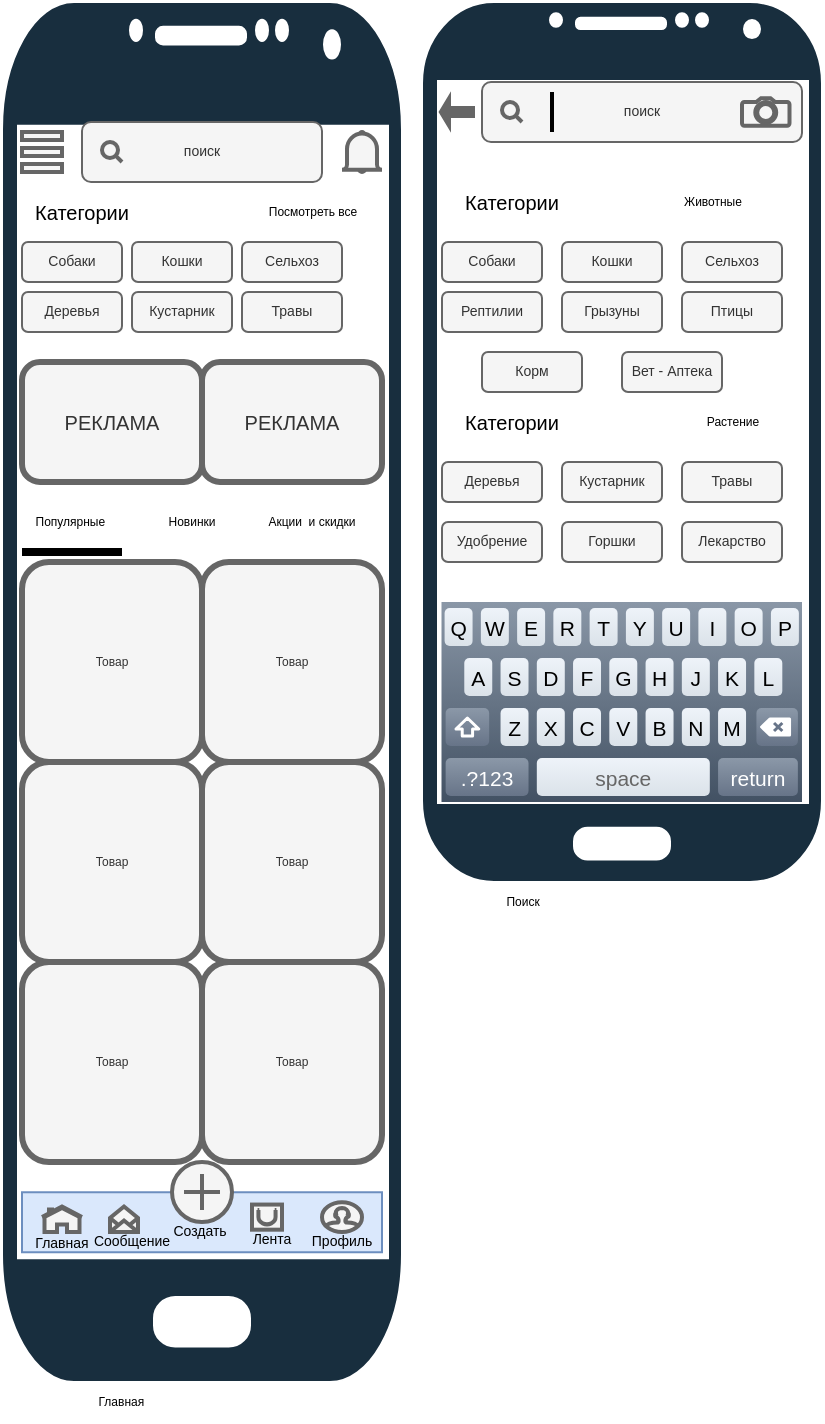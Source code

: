 <mxfile version="20.7.3" type="github">
  <diagram id="JlM-V_NoU1FeULhczOWX" name="Страница 1">
    <mxGraphModel dx="722" dy="493" grid="1" gridSize="10" guides="1" tooltips="1" connect="1" arrows="1" fold="1" page="1" pageScale="1" pageWidth="827" pageHeight="1169" math="0" shadow="0">
      <root>
        <mxCell id="0" />
        <mxCell id="1" parent="0" />
        <mxCell id="flnWNuCMUBUqU85HIkac-3" value="" style="verticalLabelPosition=bottom;verticalAlign=top;html=1;shadow=0;dashed=0;strokeWidth=1;shape=mxgraph.android.phone2;strokeColor=#FFFFFF;labelBackgroundColor=none;fillColor=#182E3E;fontColor=#FFFFFF;" parent="1" vertex="1">
          <mxGeometry x="10" y="10" width="200" height="690" as="geometry" />
        </mxCell>
        <mxCell id="flnWNuCMUBUqU85HIkac-5" value="" style="rounded=0;whiteSpace=wrap;html=1;strokeColor=#6c8ebf;fillColor=#dae8fc;" parent="1" vertex="1">
          <mxGeometry x="20" y="605.13" width="180" height="30" as="geometry" />
        </mxCell>
        <mxCell id="flnWNuCMUBUqU85HIkac-6" value="" style="html=1;verticalLabelPosition=bottom;align=center;labelBackgroundColor=#ffffff;verticalAlign=top;strokeWidth=2;shadow=0;dashed=0;shape=mxgraph.ios7.icons.home;fillColor=#f5f5f5;fontColor=#333333;strokeColor=#666666;" parent="1" vertex="1">
          <mxGeometry x="30" y="612.25" width="20" height="12.75" as="geometry" />
        </mxCell>
        <mxCell id="flnWNuCMUBUqU85HIkac-7" value="" style="html=1;verticalLabelPosition=bottom;align=center;labelBackgroundColor=#ffffff;verticalAlign=top;strokeWidth=2;strokeColor=#666666;shadow=0;dashed=0;shape=mxgraph.ios7.icons.envelope_(empty);fontColor=#333333;fillColor=#f5f5f5;" parent="1" vertex="1">
          <mxGeometry x="64" y="612.25" width="14" height="12.75" as="geometry" />
        </mxCell>
        <mxCell id="flnWNuCMUBUqU85HIkac-11" value="" style="html=1;verticalLabelPosition=bottom;align=center;labelBackgroundColor=#ffffff;verticalAlign=top;strokeWidth=2;strokeColor=#666666;shadow=0;dashed=0;shape=mxgraph.ios7.icons.user;fontColor=#333333;fillColor=#f5f5f5;" parent="1" vertex="1">
          <mxGeometry x="170" y="610.13" width="20" height="14.87" as="geometry" />
        </mxCell>
        <mxCell id="flnWNuCMUBUqU85HIkac-12" value="&lt;p&gt;&lt;font color=&quot;#000000&quot;&gt;&lt;span style=&quot;caret-color: rgb(0, 0, 0); font-size: 7px;&quot;&gt;Главная&lt;/span&gt;&lt;/font&gt;&lt;/p&gt;" style="text;html=1;strokeColor=none;fillColor=none;align=center;verticalAlign=middle;whiteSpace=wrap;rounded=0;fontColor=#FFFFFF;" parent="1" vertex="1">
          <mxGeometry x="20" y="623.84" width="40" height="10" as="geometry" />
        </mxCell>
        <mxCell id="flnWNuCMUBUqU85HIkac-13" value="&lt;font face=&quot;Helvetica&quot;&gt;Сообщение&lt;/font&gt;" style="text;html=1;strokeColor=none;fillColor=none;align=center;verticalAlign=middle;whiteSpace=wrap;rounded=0;labelBackgroundColor=none;fontFamily=Tahoma;fontSize=7;fontColor=#000000;" parent="1" vertex="1">
          <mxGeometry x="50" y="615" width="50" height="30" as="geometry" />
        </mxCell>
        <mxCell id="flnWNuCMUBUqU85HIkac-15" value="Создать&amp;nbsp;" style="text;html=1;strokeColor=none;fillColor=none;align=center;verticalAlign=middle;whiteSpace=wrap;rounded=0;labelBackgroundColor=none;fontFamily=Helvetica;fontSize=7;fontColor=#000000;" parent="1" vertex="1">
          <mxGeometry x="85" y="615" width="50" height="20" as="geometry" />
        </mxCell>
        <mxCell id="flnWNuCMUBUqU85HIkac-16" value="Профиль" style="text;html=1;strokeColor=none;fillColor=none;align=center;verticalAlign=middle;whiteSpace=wrap;rounded=0;labelBackgroundColor=none;fontFamily=Helvetica;fontSize=7;fontColor=#000000;" parent="1" vertex="1">
          <mxGeometry x="150" y="615" width="60" height="30" as="geometry" />
        </mxCell>
        <mxCell id="flnWNuCMUBUqU85HIkac-17" value="" style="html=1;verticalLabelPosition=bottom;align=center;labelBackgroundColor=#ffffff;verticalAlign=top;strokeWidth=2;strokeColor=#666666;shadow=0;dashed=0;shape=mxgraph.ios7.icons.add;fontFamily=Helvetica;fontSize=7;fontColor=#333333;fillColor=#f5f5f5;" parent="1" vertex="1">
          <mxGeometry x="95" y="590" width="30" height="30" as="geometry" />
        </mxCell>
        <mxCell id="flnWNuCMUBUqU85HIkac-18" value="" style="html=1;verticalLabelPosition=bottom;align=center;labelBackgroundColor=#ffffff;verticalAlign=top;strokeWidth=2;strokeColor=#666666;shadow=0;dashed=0;shape=mxgraph.ios7.icons.bag;fontFamily=Helvetica;fontSize=7;fontColor=#333333;fillColor=#f5f5f5;" parent="1" vertex="1">
          <mxGeometry x="135" y="611.28" width="15" height="12.56" as="geometry" />
        </mxCell>
        <mxCell id="flnWNuCMUBUqU85HIkac-19" value="Лента" style="text;html=1;align=center;verticalAlign=middle;whiteSpace=wrap;rounded=0;labelBackgroundColor=none;fontFamily=Helvetica;fontSize=7;fontColor=#000000;" parent="1" vertex="1">
          <mxGeometry x="125" y="623.84" width="40" height="10" as="geometry" />
        </mxCell>
        <mxCell id="flnWNuCMUBUqU85HIkac-20" value="поиск" style="rounded=1;whiteSpace=wrap;html=1;labelBackgroundColor=none;strokeColor=#666666;fontFamily=Helvetica;fontSize=7;fontColor=#333333;fillColor=#f5f5f5;align=center;" parent="1" vertex="1">
          <mxGeometry x="50" y="70" width="120" height="30" as="geometry" />
        </mxCell>
        <mxCell id="flnWNuCMUBUqU85HIkac-21" value="" style="html=1;verticalLabelPosition=bottom;align=center;labelBackgroundColor=#ffffff;verticalAlign=top;strokeWidth=2;strokeColor=#666666;shadow=0;dashed=0;shape=mxgraph.ios7.icons.looking_glass;fontFamily=Helvetica;fontSize=7;fontColor=#333333;fillColor=#f5f5f5;" parent="1" vertex="1">
          <mxGeometry x="60" y="80" width="10" height="10" as="geometry" />
        </mxCell>
        <mxCell id="flnWNuCMUBUqU85HIkac-22" value="" style="html=1;verticalLabelPosition=bottom;align=center;labelBackgroundColor=#ffffff;verticalAlign=top;strokeWidth=2;strokeColor=#666666;shadow=0;dashed=0;shape=mxgraph.ios7.icons.bell;fontFamily=Helvetica;fontSize=7;fontColor=#333333;fillColor=#f5f5f5;" parent="1" vertex="1">
          <mxGeometry x="180" y="75" width="20" height="20" as="geometry" />
        </mxCell>
        <mxCell id="flnWNuCMUBUqU85HIkac-23" value="" style="html=1;verticalLabelPosition=bottom;align=center;labelBackgroundColor=#ffffff;verticalAlign=top;strokeWidth=2;strokeColor=#666666;shadow=0;dashed=0;shape=mxgraph.ios7.icons.options;pointerEvents=1;fontFamily=Helvetica;fontSize=7;fontColor=#333333;fillColor=#f5f5f5;" parent="1" vertex="1">
          <mxGeometry x="20" y="75" width="20" height="20" as="geometry" />
        </mxCell>
        <mxCell id="flnWNuCMUBUqU85HIkac-25" value="Собаки" style="rounded=1;whiteSpace=wrap;html=1;labelBackgroundColor=none;strokeColor=#666666;fontFamily=Helvetica;fontSize=7;fontColor=#333333;fillColor=#f5f5f5;" parent="1" vertex="1">
          <mxGeometry x="20" y="130" width="50" height="20" as="geometry" />
        </mxCell>
        <mxCell id="flnWNuCMUBUqU85HIkac-26" value="Категории" style="text;html=1;strokeColor=none;fillColor=none;align=center;verticalAlign=middle;whiteSpace=wrap;rounded=0;labelBackgroundColor=none;fontFamily=Helvetica;fontSize=10;fontColor=#000000;strokeWidth=3;" parent="1" vertex="1">
          <mxGeometry x="20" y="100" width="60" height="30" as="geometry" />
        </mxCell>
        <mxCell id="flnWNuCMUBUqU85HIkac-27" value="Кошки" style="rounded=1;whiteSpace=wrap;html=1;labelBackgroundColor=none;strokeColor=#666666;fontFamily=Helvetica;fontSize=7;fontColor=#333333;fillColor=#f5f5f5;" parent="1" vertex="1">
          <mxGeometry x="75" y="130" width="50" height="20" as="geometry" />
        </mxCell>
        <mxCell id="flnWNuCMUBUqU85HIkac-28" value="Сельхоз" style="rounded=1;whiteSpace=wrap;html=1;labelBackgroundColor=none;strokeColor=#666666;fontFamily=Helvetica;fontSize=7;fontColor=#333333;fillColor=#f5f5f5;" parent="1" vertex="1">
          <mxGeometry x="130" y="130" width="50" height="20" as="geometry" />
        </mxCell>
        <mxCell id="flnWNuCMUBUqU85HIkac-30" value="Деревья" style="rounded=1;whiteSpace=wrap;html=1;labelBackgroundColor=none;strokeColor=#666666;fontFamily=Helvetica;fontSize=7;fontColor=#333333;fillColor=#f5f5f5;" parent="1" vertex="1">
          <mxGeometry x="20" y="155" width="50" height="20" as="geometry" />
        </mxCell>
        <mxCell id="flnWNuCMUBUqU85HIkac-31" value="Кустарник" style="rounded=1;whiteSpace=wrap;html=1;labelBackgroundColor=none;strokeColor=#666666;fontFamily=Helvetica;fontSize=7;fontColor=#333333;fillColor=#f5f5f5;" parent="1" vertex="1">
          <mxGeometry x="75" y="155" width="50" height="20" as="geometry" />
        </mxCell>
        <mxCell id="flnWNuCMUBUqU85HIkac-32" value="Травы" style="rounded=1;whiteSpace=wrap;html=1;labelBackgroundColor=none;strokeColor=#666666;fontFamily=Helvetica;fontSize=7;fontColor=#333333;fillColor=#f5f5f5;" parent="1" vertex="1">
          <mxGeometry x="130" y="155" width="50" height="20" as="geometry" />
        </mxCell>
        <mxCell id="flnWNuCMUBUqU85HIkac-35" value="РЕКЛАМА" style="rounded=1;whiteSpace=wrap;html=1;labelBackgroundColor=none;strokeColor=#666666;strokeWidth=3;fontFamily=Helvetica;fontSize=10;fontColor=#333333;fillColor=#f5f5f5;" parent="1" vertex="1">
          <mxGeometry x="20" y="190" width="90" height="60" as="geometry" />
        </mxCell>
        <mxCell id="flnWNuCMUBUqU85HIkac-36" value="РЕКЛАМА" style="rounded=1;whiteSpace=wrap;html=1;labelBackgroundColor=none;strokeColor=#666666;strokeWidth=3;fontFamily=Helvetica;fontSize=10;fontColor=#333333;fillColor=#f5f5f5;" parent="1" vertex="1">
          <mxGeometry x="110" y="190" width="90" height="60" as="geometry" />
        </mxCell>
        <mxCell id="flnWNuCMUBUqU85HIkac-37" value="Акции &amp;nbsp;и скидки" style="text;html=1;strokeColor=none;fillColor=none;align=center;verticalAlign=middle;whiteSpace=wrap;rounded=0;labelBackgroundColor=none;strokeWidth=3;fontFamily=Helvetica;fontSize=6;fontColor=#000000;" parent="1" vertex="1">
          <mxGeometry x="140" y="260" width="50" height="20" as="geometry" />
        </mxCell>
        <mxCell id="flnWNuCMUBUqU85HIkac-38" value="Новинки" style="text;html=1;strokeColor=none;fillColor=none;align=center;verticalAlign=middle;whiteSpace=wrap;rounded=0;labelBackgroundColor=none;strokeWidth=3;fontFamily=Helvetica;fontSize=6;fontColor=#000000;" parent="1" vertex="1">
          <mxGeometry x="80" y="260" width="50" height="20" as="geometry" />
        </mxCell>
        <mxCell id="flnWNuCMUBUqU85HIkac-39" value="Популярные&amp;nbsp;" style="text;html=1;strokeColor=none;fillColor=none;align=center;verticalAlign=middle;whiteSpace=wrap;rounded=0;labelBackgroundColor=none;strokeWidth=3;fontFamily=Helvetica;fontSize=6;fontColor=#000000;" parent="1" vertex="1">
          <mxGeometry x="20" y="260" width="50" height="20" as="geometry" />
        </mxCell>
        <mxCell id="flnWNuCMUBUqU85HIkac-41" value="" style="line;strokeWidth=4;html=1;perimeter=backbonePerimeter;points=[];outlineConnect=0;labelBackgroundColor=none;strokeColor=#000000;fontFamily=Helvetica;fontSize=6;fontColor=#000000;fillColor=#182E3E;fillStyle=solid;" parent="1" vertex="1">
          <mxGeometry x="20" y="280" width="50" height="10" as="geometry" />
        </mxCell>
        <mxCell id="flnWNuCMUBUqU85HIkac-43" value="Товар" style="rounded=1;whiteSpace=wrap;html=1;labelBackgroundColor=none;fillStyle=solid;strokeColor=#666666;strokeWidth=3;fontFamily=Helvetica;fontSize=6;fontColor=#333333;fillColor=#f5f5f5;" parent="1" vertex="1">
          <mxGeometry x="20" y="290" width="90" height="100" as="geometry" />
        </mxCell>
        <mxCell id="flnWNuCMUBUqU85HIkac-44" value="Товар" style="rounded=1;whiteSpace=wrap;html=1;labelBackgroundColor=none;fillStyle=solid;strokeColor=#666666;strokeWidth=3;fontFamily=Helvetica;fontSize=6;fontColor=#333333;fillColor=#f5f5f5;" parent="1" vertex="1">
          <mxGeometry x="110" y="290" width="90" height="100" as="geometry" />
        </mxCell>
        <mxCell id="flnWNuCMUBUqU85HIkac-45" value="Товар" style="rounded=1;whiteSpace=wrap;html=1;labelBackgroundColor=none;fillStyle=solid;strokeColor=#666666;strokeWidth=3;fontFamily=Helvetica;fontSize=6;fontColor=#333333;fillColor=#f5f5f5;" parent="1" vertex="1">
          <mxGeometry x="20" y="390" width="90" height="100" as="geometry" />
        </mxCell>
        <mxCell id="flnWNuCMUBUqU85HIkac-46" value="Товар" style="rounded=1;whiteSpace=wrap;html=1;labelBackgroundColor=none;fillStyle=solid;strokeColor=#666666;strokeWidth=3;fontFamily=Helvetica;fontSize=6;fontColor=#333333;fillColor=#f5f5f5;" parent="1" vertex="1">
          <mxGeometry x="110" y="390" width="90" height="100" as="geometry" />
        </mxCell>
        <mxCell id="flnWNuCMUBUqU85HIkac-47" value="Товар" style="rounded=1;whiteSpace=wrap;html=1;labelBackgroundColor=none;fillStyle=solid;strokeColor=#666666;strokeWidth=3;fontFamily=Helvetica;fontSize=6;fontColor=#333333;fillColor=#f5f5f5;" parent="1" vertex="1">
          <mxGeometry x="20" y="490" width="90" height="100" as="geometry" />
        </mxCell>
        <mxCell id="flnWNuCMUBUqU85HIkac-48" value="Товар" style="rounded=1;whiteSpace=wrap;html=1;labelBackgroundColor=none;fillStyle=solid;strokeColor=#666666;strokeWidth=3;fontFamily=Helvetica;fontSize=6;fontColor=#333333;fillColor=#f5f5f5;" parent="1" vertex="1">
          <mxGeometry x="110" y="490" width="90" height="100" as="geometry" />
        </mxCell>
        <mxCell id="flnWNuCMUBUqU85HIkac-50" value="Посмотреть все" style="text;html=1;align=center;verticalAlign=middle;resizable=0;points=[];autosize=1;strokeColor=none;fillColor=none;fontSize=6;fontFamily=Helvetica;fontColor=#000000;" parent="1" vertex="1">
          <mxGeometry x="130" y="105" width="70" height="20" as="geometry" />
        </mxCell>
        <mxCell id="6RNCGOG-WSd5X_5wuMal-1" value="Главная&amp;nbsp;" style="text;html=1;align=center;verticalAlign=middle;resizable=0;points=[];autosize=1;strokeColor=none;fillColor=none;fontSize=6;fontFamily=Helvetica;fontColor=#000000;" vertex="1" parent="1">
          <mxGeometry x="45" y="700" width="50" height="20" as="geometry" />
        </mxCell>
        <mxCell id="6RNCGOG-WSd5X_5wuMal-2" value="" style="verticalLabelPosition=bottom;verticalAlign=top;html=1;shadow=0;dashed=0;strokeWidth=1;shape=mxgraph.android.phone2;strokeColor=#FFFFFF;labelBackgroundColor=none;fillColor=#182E3E;fontColor=#FFFFFF;" vertex="1" parent="1">
          <mxGeometry x="220" y="10" width="200" height="440" as="geometry" />
        </mxCell>
        <mxCell id="6RNCGOG-WSd5X_5wuMal-16" value="" style="shape=singleArrow;direction=west;whiteSpace=wrap;html=1;labelBackgroundColor=none;fillStyle=solid;strokeColor=#666666;strokeWidth=3;fontFamily=Helvetica;fontSize=6;fontColor=#333333;fillColor=#f5f5f5;" vertex="1" parent="1">
          <mxGeometry x="230" y="60" width="15" height="10" as="geometry" />
        </mxCell>
        <mxCell id="6RNCGOG-WSd5X_5wuMal-17" value="поиск" style="rounded=1;whiteSpace=wrap;html=1;labelBackgroundColor=none;strokeColor=#666666;fontFamily=Helvetica;fontSize=7;fontColor=#333333;fillColor=#f5f5f5;align=center;" vertex="1" parent="1">
          <mxGeometry x="250" y="50" width="160" height="30" as="geometry" />
        </mxCell>
        <mxCell id="6RNCGOG-WSd5X_5wuMal-18" value="" style="html=1;verticalLabelPosition=bottom;align=center;labelBackgroundColor=#ffffff;verticalAlign=top;strokeWidth=2;strokeColor=#666666;shadow=0;dashed=0;shape=mxgraph.ios7.icons.looking_glass;fontFamily=Helvetica;fontSize=7;fontColor=#333333;fillColor=#f5f5f5;" vertex="1" parent="1">
          <mxGeometry x="260" y="60" width="10" height="10" as="geometry" />
        </mxCell>
        <mxCell id="6RNCGOG-WSd5X_5wuMal-19" value="" style="html=1;verticalLabelPosition=bottom;align=center;labelBackgroundColor=#ffffff;verticalAlign=top;strokeWidth=2;strokeColor=#666666;shadow=0;dashed=0;shape=mxgraph.ios7.icons.camera;fillStyle=solid;fontFamily=Helvetica;fontSize=6;fontColor=#333333;fillColor=#f5f5f5;" vertex="1" parent="1">
          <mxGeometry x="380" y="58.15" width="23.75" height="13.7" as="geometry" />
        </mxCell>
        <mxCell id="6RNCGOG-WSd5X_5wuMal-20" value="" style="verticalLabelPosition=bottom;verticalAlign=top;html=1;shadow=0;dashed=0;strokeWidth=1;shape=mxgraph.ios.iKeybLett;sketch=0;labelBackgroundColor=none;fillStyle=solid;strokeColor=#000000;fontFamily=Helvetica;fontSize=6;fontColor=#000000;fillColor=#182E3E;" vertex="1" parent="1">
          <mxGeometry x="229.75" y="310" width="180.25" height="100" as="geometry" />
        </mxCell>
        <mxCell id="6RNCGOG-WSd5X_5wuMal-27" value="Собаки" style="rounded=1;whiteSpace=wrap;html=1;labelBackgroundColor=none;strokeColor=#666666;fontFamily=Helvetica;fontSize=7;fontColor=#333333;fillColor=#f5f5f5;" vertex="1" parent="1">
          <mxGeometry x="230" y="130" width="50" height="20" as="geometry" />
        </mxCell>
        <mxCell id="6RNCGOG-WSd5X_5wuMal-28" value="Категории" style="text;html=1;strokeColor=none;fillColor=none;align=center;verticalAlign=middle;whiteSpace=wrap;rounded=0;labelBackgroundColor=none;fontFamily=Helvetica;fontSize=10;fontColor=#000000;strokeWidth=3;" vertex="1" parent="1">
          <mxGeometry x="235" y="95" width="60" height="30" as="geometry" />
        </mxCell>
        <mxCell id="6RNCGOG-WSd5X_5wuMal-29" value="Кошки" style="rounded=1;whiteSpace=wrap;html=1;labelBackgroundColor=none;strokeColor=#666666;fontFamily=Helvetica;fontSize=7;fontColor=#333333;fillColor=#f5f5f5;" vertex="1" parent="1">
          <mxGeometry x="290" y="130" width="50" height="20" as="geometry" />
        </mxCell>
        <mxCell id="6RNCGOG-WSd5X_5wuMal-30" value="Сельхоз" style="rounded=1;whiteSpace=wrap;html=1;labelBackgroundColor=none;strokeColor=#666666;fontFamily=Helvetica;fontSize=7;fontColor=#333333;fillColor=#f5f5f5;" vertex="1" parent="1">
          <mxGeometry x="350" y="130" width="50" height="20" as="geometry" />
        </mxCell>
        <mxCell id="6RNCGOG-WSd5X_5wuMal-31" value="Деревья" style="rounded=1;whiteSpace=wrap;html=1;labelBackgroundColor=none;strokeColor=#666666;fontFamily=Helvetica;fontSize=7;fontColor=#333333;fillColor=#f5f5f5;" vertex="1" parent="1">
          <mxGeometry x="230" y="240" width="50" height="20" as="geometry" />
        </mxCell>
        <mxCell id="6RNCGOG-WSd5X_5wuMal-32" value="Кустарник" style="rounded=1;whiteSpace=wrap;html=1;labelBackgroundColor=none;strokeColor=#666666;fontFamily=Helvetica;fontSize=7;fontColor=#333333;fillColor=#f5f5f5;" vertex="1" parent="1">
          <mxGeometry x="290" y="240" width="50" height="20" as="geometry" />
        </mxCell>
        <mxCell id="6RNCGOG-WSd5X_5wuMal-33" value="Травы" style="rounded=1;whiteSpace=wrap;html=1;labelBackgroundColor=none;strokeColor=#666666;fontFamily=Helvetica;fontSize=7;fontColor=#333333;fillColor=#f5f5f5;" vertex="1" parent="1">
          <mxGeometry x="350" y="240" width="50" height="20" as="geometry" />
        </mxCell>
        <mxCell id="6RNCGOG-WSd5X_5wuMal-34" value="Рептилии" style="rounded=1;whiteSpace=wrap;html=1;labelBackgroundColor=none;strokeColor=#666666;fontFamily=Helvetica;fontSize=7;fontColor=#333333;fillColor=#f5f5f5;" vertex="1" parent="1">
          <mxGeometry x="230" y="155" width="50" height="20" as="geometry" />
        </mxCell>
        <mxCell id="6RNCGOG-WSd5X_5wuMal-35" value="Грызуны" style="rounded=1;whiteSpace=wrap;html=1;labelBackgroundColor=none;strokeColor=#666666;fontFamily=Helvetica;fontSize=7;fontColor=#333333;fillColor=#f5f5f5;" vertex="1" parent="1">
          <mxGeometry x="290" y="155" width="50" height="20" as="geometry" />
        </mxCell>
        <mxCell id="6RNCGOG-WSd5X_5wuMal-36" value="Птицы" style="rounded=1;whiteSpace=wrap;html=1;labelBackgroundColor=none;strokeColor=#666666;fontFamily=Helvetica;fontSize=7;fontColor=#333333;fillColor=#f5f5f5;" vertex="1" parent="1">
          <mxGeometry x="350" y="155" width="50" height="20" as="geometry" />
        </mxCell>
        <mxCell id="6RNCGOG-WSd5X_5wuMal-37" value="Корм" style="rounded=1;whiteSpace=wrap;html=1;labelBackgroundColor=none;strokeColor=#666666;fontFamily=Helvetica;fontSize=7;fontColor=#333333;fillColor=#f5f5f5;" vertex="1" parent="1">
          <mxGeometry x="250" y="185" width="50" height="20" as="geometry" />
        </mxCell>
        <mxCell id="6RNCGOG-WSd5X_5wuMal-38" value="Вет - Аптека" style="rounded=1;whiteSpace=wrap;html=1;labelBackgroundColor=none;strokeColor=#666666;fontFamily=Helvetica;fontSize=7;fontColor=#333333;fillColor=#f5f5f5;" vertex="1" parent="1">
          <mxGeometry x="320" y="185" width="50" height="20" as="geometry" />
        </mxCell>
        <mxCell id="6RNCGOG-WSd5X_5wuMal-39" value="Животные" style="text;html=1;align=center;verticalAlign=middle;resizable=0;points=[];autosize=1;strokeColor=none;fillColor=none;fontSize=6;fontFamily=Helvetica;fontColor=#000000;" vertex="1" parent="1">
          <mxGeometry x="340" y="100" width="50" height="20" as="geometry" />
        </mxCell>
        <mxCell id="6RNCGOG-WSd5X_5wuMal-40" value="Категории" style="text;html=1;strokeColor=none;fillColor=none;align=center;verticalAlign=middle;whiteSpace=wrap;rounded=0;labelBackgroundColor=none;fontFamily=Helvetica;fontSize=10;fontColor=#000000;strokeWidth=3;" vertex="1" parent="1">
          <mxGeometry x="235" y="205" width="60" height="30" as="geometry" />
        </mxCell>
        <mxCell id="6RNCGOG-WSd5X_5wuMal-41" value="Растение" style="text;html=1;align=center;verticalAlign=middle;resizable=0;points=[];autosize=1;strokeColor=none;fillColor=none;fontSize=6;fontFamily=Helvetica;fontColor=#000000;" vertex="1" parent="1">
          <mxGeometry x="350" y="210" width="50" height="20" as="geometry" />
        </mxCell>
        <mxCell id="6RNCGOG-WSd5X_5wuMal-42" value="Удобрение" style="rounded=1;whiteSpace=wrap;html=1;labelBackgroundColor=none;strokeColor=#666666;fontFamily=Helvetica;fontSize=7;fontColor=#333333;fillColor=#f5f5f5;" vertex="1" parent="1">
          <mxGeometry x="230" y="270" width="50" height="20" as="geometry" />
        </mxCell>
        <mxCell id="6RNCGOG-WSd5X_5wuMal-43" value="Горшки" style="rounded=1;whiteSpace=wrap;html=1;labelBackgroundColor=none;strokeColor=#666666;fontFamily=Helvetica;fontSize=7;fontColor=#333333;fillColor=#f5f5f5;" vertex="1" parent="1">
          <mxGeometry x="290" y="270" width="50" height="20" as="geometry" />
        </mxCell>
        <mxCell id="6RNCGOG-WSd5X_5wuMal-44" value="Лекарство" style="rounded=1;whiteSpace=wrap;html=1;labelBackgroundColor=none;strokeColor=#666666;fontFamily=Helvetica;fontSize=7;fontColor=#333333;fillColor=#f5f5f5;" vertex="1" parent="1">
          <mxGeometry x="350" y="270" width="50" height="20" as="geometry" />
        </mxCell>
        <mxCell id="6RNCGOG-WSd5X_5wuMal-45" value="Поиск" style="text;html=1;align=center;verticalAlign=middle;resizable=0;points=[];autosize=1;strokeColor=none;fillColor=none;fontSize=6;fontFamily=Helvetica;fontColor=#000000;" vertex="1" parent="1">
          <mxGeometry x="250" y="450" width="40" height="20" as="geometry" />
        </mxCell>
        <mxCell id="6RNCGOG-WSd5X_5wuMal-46" value="" style="line;strokeWidth=2;direction=south;html=1;labelBackgroundColor=none;fillStyle=solid;strokeColor=#000000;fontFamily=Helvetica;fontSize=6;fontColor=#000000;fillColor=#182E3E;" vertex="1" parent="1">
          <mxGeometry x="280" y="55" width="10" height="20" as="geometry" />
        </mxCell>
      </root>
    </mxGraphModel>
  </diagram>
</mxfile>
